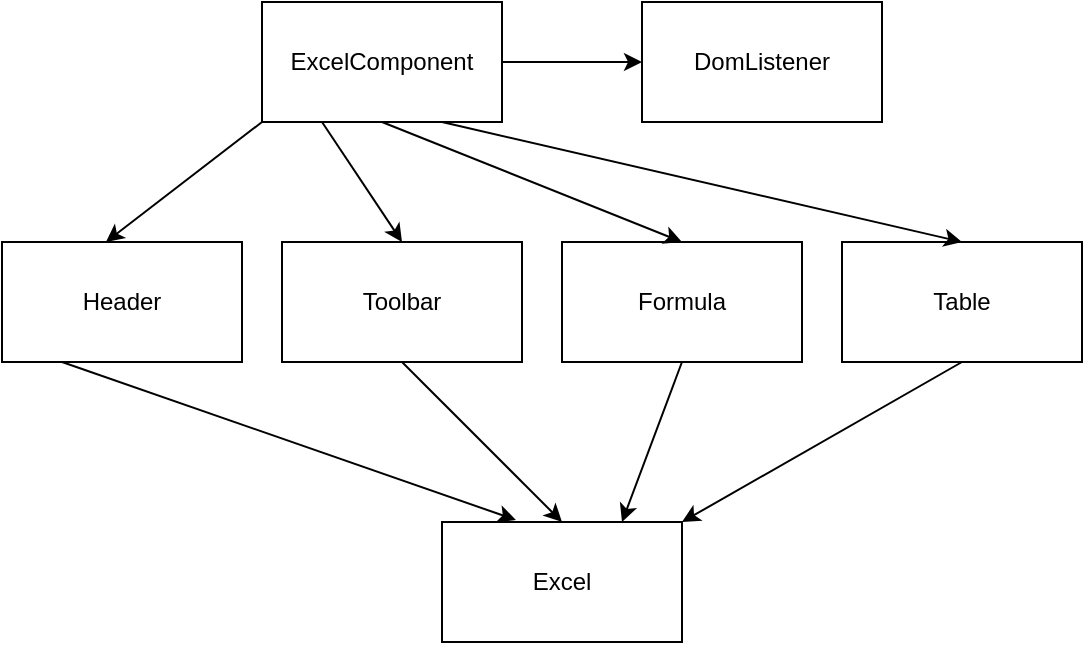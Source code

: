 <mxfile version="13.1.14" type="device"><diagram id="RHkaoZJvRlU5Y5SR3ENB" name="Page-1"><mxGraphModel dx="1240" dy="619" grid="1" gridSize="10" guides="1" tooltips="1" connect="1" arrows="1" fold="1" page="1" pageScale="1" pageWidth="827" pageHeight="1169" math="0" shadow="0"><root><mxCell id="0"/><mxCell id="1" parent="0"/><mxCell id="wmMcIaqRUfm-8wjV7m1L-1" value="DomListener" style="rounded=0;whiteSpace=wrap;html=1;" vertex="1" parent="1"><mxGeometry x="580" y="40" width="120" height="60" as="geometry"/></mxCell><mxCell id="wmMcIaqRUfm-8wjV7m1L-2" value="ExcelComponent" style="rounded=0;whiteSpace=wrap;html=1;" vertex="1" parent="1"><mxGeometry x="390" y="40" width="120" height="60" as="geometry"/></mxCell><mxCell id="wmMcIaqRUfm-8wjV7m1L-3" value="Header" style="rounded=0;whiteSpace=wrap;html=1;" vertex="1" parent="1"><mxGeometry x="260" y="160" width="120" height="60" as="geometry"/></mxCell><mxCell id="wmMcIaqRUfm-8wjV7m1L-4" value="Toolbar" style="rounded=0;whiteSpace=wrap;html=1;" vertex="1" parent="1"><mxGeometry x="400" y="160" width="120" height="60" as="geometry"/></mxCell><mxCell id="wmMcIaqRUfm-8wjV7m1L-5" value="Formula" style="rounded=0;whiteSpace=wrap;html=1;" vertex="1" parent="1"><mxGeometry x="540" y="160" width="120" height="60" as="geometry"/></mxCell><mxCell id="wmMcIaqRUfm-8wjV7m1L-6" value="Table" style="rounded=0;whiteSpace=wrap;html=1;" vertex="1" parent="1"><mxGeometry x="680" y="160" width="120" height="60" as="geometry"/></mxCell><mxCell id="wmMcIaqRUfm-8wjV7m1L-7" value="Excel" style="rounded=0;whiteSpace=wrap;html=1;" vertex="1" parent="1"><mxGeometry x="480" y="300" width="120" height="60" as="geometry"/></mxCell><mxCell id="wmMcIaqRUfm-8wjV7m1L-12" value="" style="endArrow=classic;html=1;entryX=0;entryY=0.5;entryDx=0;entryDy=0;exitX=1;exitY=0.5;exitDx=0;exitDy=0;" edge="1" parent="1" source="wmMcIaqRUfm-8wjV7m1L-2" target="wmMcIaqRUfm-8wjV7m1L-1"><mxGeometry width="50" height="50" relative="1" as="geometry"><mxPoint x="500" y="130" as="sourcePoint"/><mxPoint x="560" y="30" as="targetPoint"/></mxGeometry></mxCell><mxCell id="wmMcIaqRUfm-8wjV7m1L-13" value="" style="endArrow=classic;html=1;entryX=0.433;entryY=0;entryDx=0;entryDy=0;entryPerimeter=0;exitX=0;exitY=1;exitDx=0;exitDy=0;" edge="1" parent="1" source="wmMcIaqRUfm-8wjV7m1L-2" target="wmMcIaqRUfm-8wjV7m1L-3"><mxGeometry width="50" height="50" relative="1" as="geometry"><mxPoint x="400" y="100" as="sourcePoint"/><mxPoint x="450" y="50" as="targetPoint"/></mxGeometry></mxCell><mxCell id="wmMcIaqRUfm-8wjV7m1L-14" value="" style="endArrow=classic;html=1;exitX=0.25;exitY=1;exitDx=0;exitDy=0;entryX=0.5;entryY=0;entryDx=0;entryDy=0;" edge="1" parent="1" source="wmMcIaqRUfm-8wjV7m1L-2" target="wmMcIaqRUfm-8wjV7m1L-4"><mxGeometry width="50" height="50" relative="1" as="geometry"><mxPoint x="390" y="280" as="sourcePoint"/><mxPoint x="430" y="170" as="targetPoint"/></mxGeometry></mxCell><mxCell id="wmMcIaqRUfm-8wjV7m1L-15" value="" style="endArrow=classic;html=1;exitX=0.5;exitY=1;exitDx=0;exitDy=0;entryX=0.5;entryY=0;entryDx=0;entryDy=0;" edge="1" parent="1" source="wmMcIaqRUfm-8wjV7m1L-2" target="wmMcIaqRUfm-8wjV7m1L-5"><mxGeometry width="50" height="50" relative="1" as="geometry"><mxPoint x="390" y="280" as="sourcePoint"/><mxPoint x="440" y="230" as="targetPoint"/></mxGeometry></mxCell><mxCell id="wmMcIaqRUfm-8wjV7m1L-16" value="" style="endArrow=classic;html=1;entryX=0.5;entryY=0;entryDx=0;entryDy=0;exitX=0.75;exitY=1;exitDx=0;exitDy=0;" edge="1" parent="1" source="wmMcIaqRUfm-8wjV7m1L-2" target="wmMcIaqRUfm-8wjV7m1L-6"><mxGeometry width="50" height="50" relative="1" as="geometry"><mxPoint x="510" y="110" as="sourcePoint"/><mxPoint x="440" y="230" as="targetPoint"/></mxGeometry></mxCell><mxCell id="wmMcIaqRUfm-8wjV7m1L-17" value="" style="endArrow=classic;html=1;entryX=0.308;entryY=-0.017;entryDx=0;entryDy=0;entryPerimeter=0;exitX=0.25;exitY=1;exitDx=0;exitDy=0;" edge="1" parent="1" source="wmMcIaqRUfm-8wjV7m1L-3" target="wmMcIaqRUfm-8wjV7m1L-7"><mxGeometry width="50" height="50" relative="1" as="geometry"><mxPoint x="390" y="280" as="sourcePoint"/><mxPoint x="440" y="230" as="targetPoint"/></mxGeometry></mxCell><mxCell id="wmMcIaqRUfm-8wjV7m1L-18" value="" style="endArrow=classic;html=1;entryX=0.5;entryY=0;entryDx=0;entryDy=0;exitX=0.5;exitY=1;exitDx=0;exitDy=0;" edge="1" parent="1" source="wmMcIaqRUfm-8wjV7m1L-4" target="wmMcIaqRUfm-8wjV7m1L-7"><mxGeometry width="50" height="50" relative="1" as="geometry"><mxPoint x="390" y="280" as="sourcePoint"/><mxPoint x="440" y="230" as="targetPoint"/></mxGeometry></mxCell><mxCell id="wmMcIaqRUfm-8wjV7m1L-19" value="" style="endArrow=classic;html=1;exitX=0.5;exitY=1;exitDx=0;exitDy=0;entryX=0.75;entryY=0;entryDx=0;entryDy=0;" edge="1" parent="1" source="wmMcIaqRUfm-8wjV7m1L-5" target="wmMcIaqRUfm-8wjV7m1L-7"><mxGeometry width="50" height="50" relative="1" as="geometry"><mxPoint x="390" y="280" as="sourcePoint"/><mxPoint x="440" y="230" as="targetPoint"/></mxGeometry></mxCell><mxCell id="wmMcIaqRUfm-8wjV7m1L-20" value="" style="endArrow=classic;html=1;exitX=0.5;exitY=1;exitDx=0;exitDy=0;entryX=1;entryY=0;entryDx=0;entryDy=0;" edge="1" parent="1" source="wmMcIaqRUfm-8wjV7m1L-6" target="wmMcIaqRUfm-8wjV7m1L-7"><mxGeometry width="50" height="50" relative="1" as="geometry"><mxPoint x="390" y="280" as="sourcePoint"/><mxPoint x="440" y="230" as="targetPoint"/></mxGeometry></mxCell></root></mxGraphModel></diagram></mxfile>